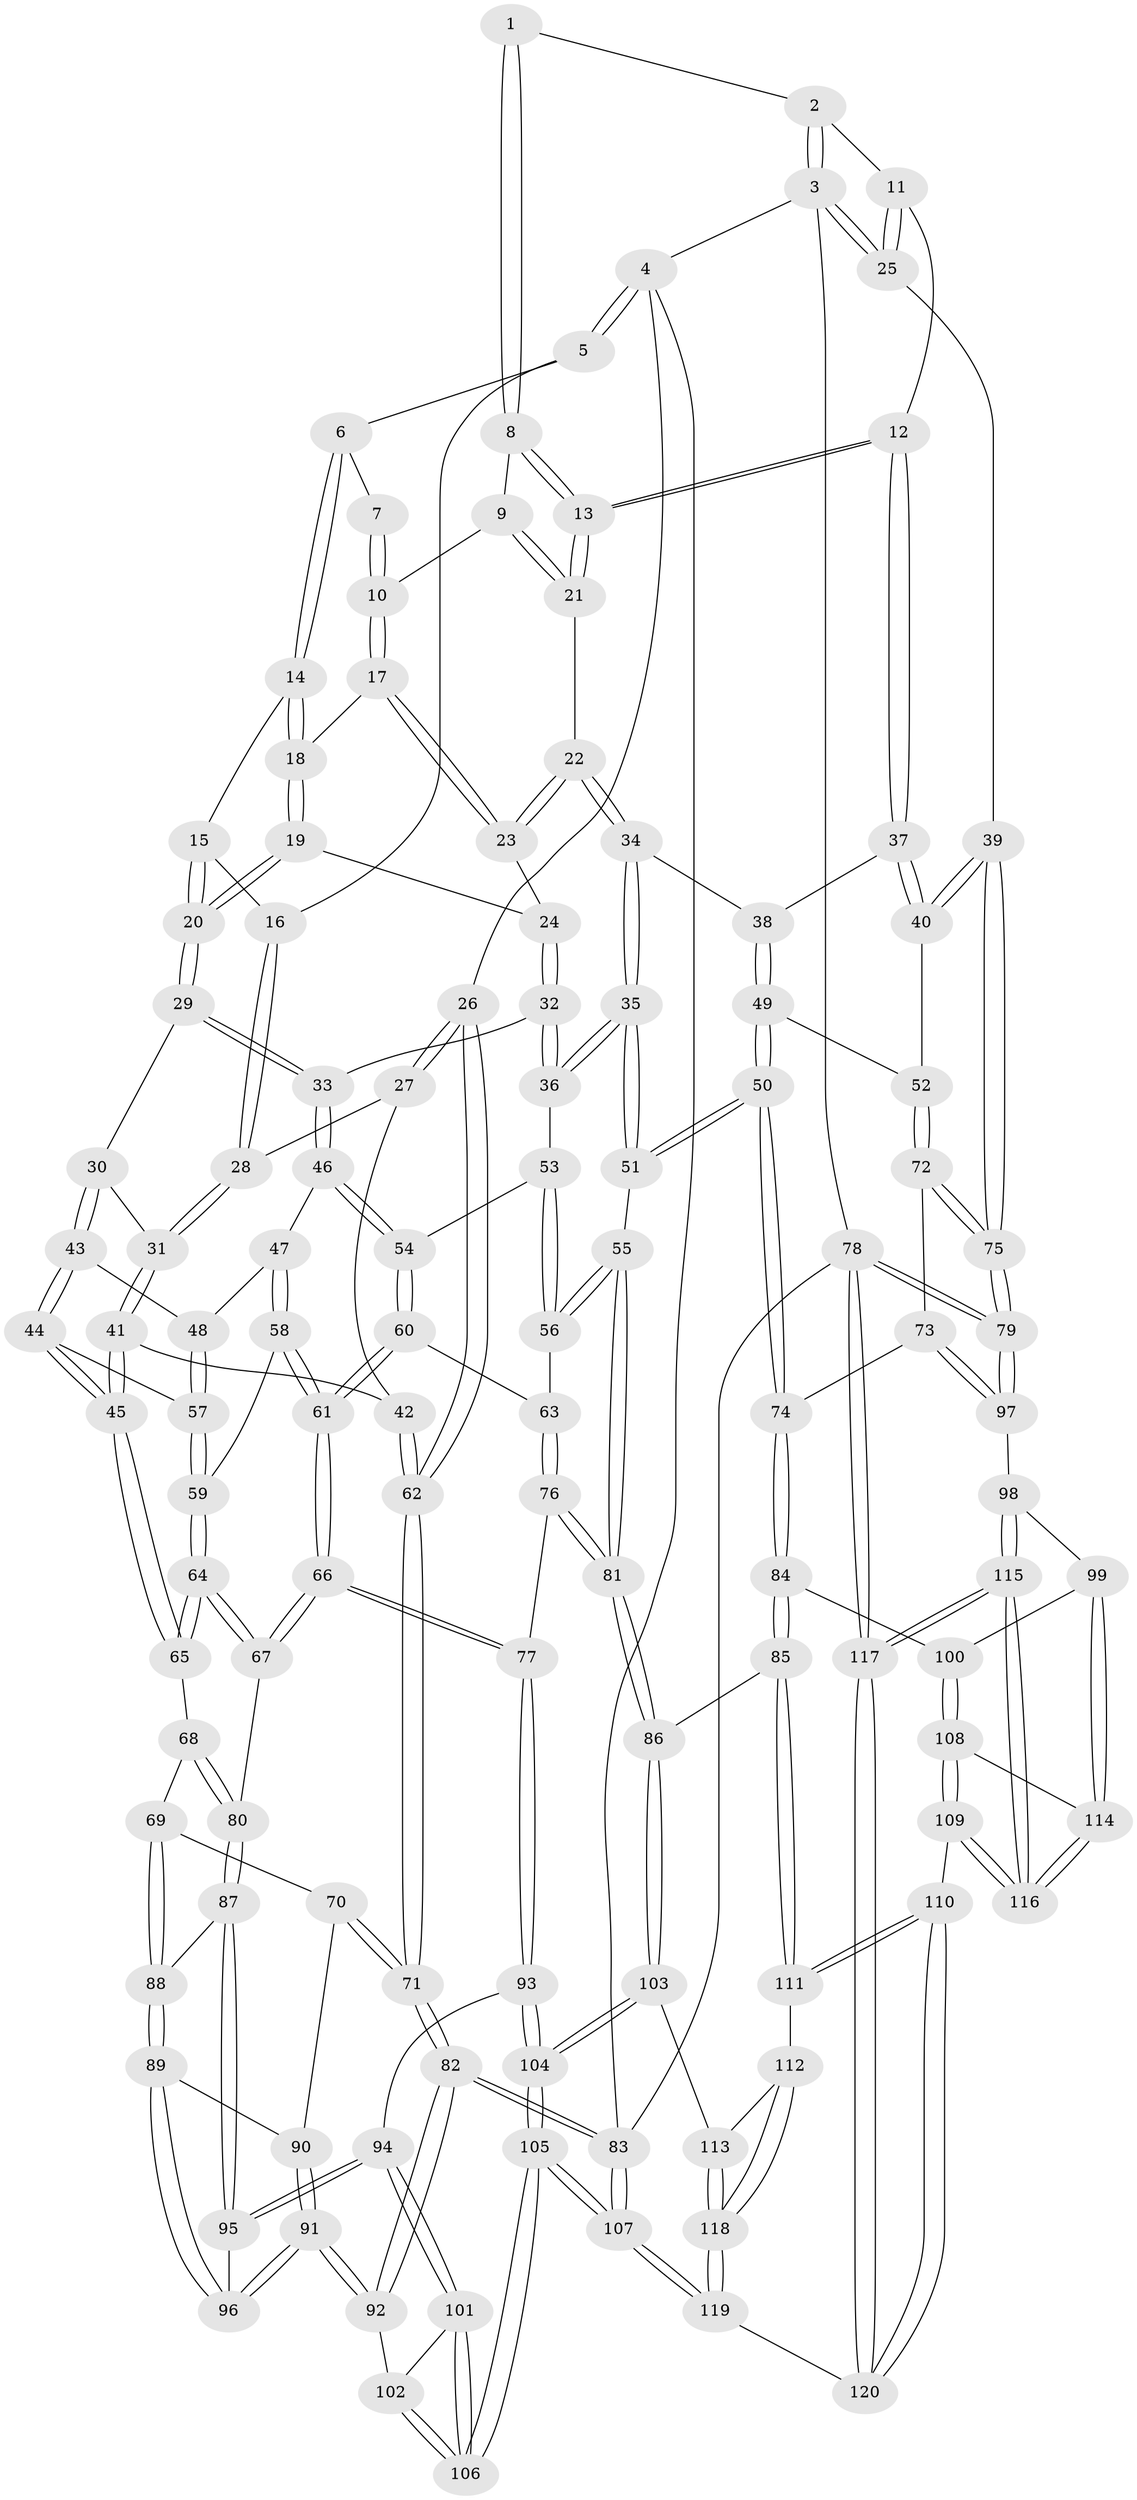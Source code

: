 // coarse degree distribution, {3: 0.19444444444444445, 4: 0.4166666666666667, 5: 0.3333333333333333, 6: 0.041666666666666664, 2: 0.013888888888888888}
// Generated by graph-tools (version 1.1) at 2025/42/03/06/25 10:42:32]
// undirected, 120 vertices, 297 edges
graph export_dot {
graph [start="1"]
  node [color=gray90,style=filled];
  1 [pos="+0.722966736893273+0"];
  2 [pos="+0.9122098820728186+0"];
  3 [pos="+1+0"];
  4 [pos="+0+0"];
  5 [pos="+0.2153810645447416+0"];
  6 [pos="+0.33065740907634245+0"];
  7 [pos="+0.6443226510753964+0"];
  8 [pos="+0.7279831132912542+0"];
  9 [pos="+0.6121840244846221+0.07985852684735409"];
  10 [pos="+0.5521090026410203+0.07554181582126201"];
  11 [pos="+0.9280872788499475+0.10060835015728915"];
  12 [pos="+0.799811811631172+0.1304839291049472"];
  13 [pos="+0.7946758978866625+0.12076252612146879"];
  14 [pos="+0.37386643536798986+0"];
  15 [pos="+0.2720974756041968+0.10550738008305588"];
  16 [pos="+0.18837926627396928+0.13755655866761077"];
  17 [pos="+0.5215910626420965+0.08816656338205078"];
  18 [pos="+0.3978975534672011+0.006814469925623038"];
  19 [pos="+0.3738668808635615+0.1538192169901286"];
  20 [pos="+0.3543563691033997+0.17808193425047386"];
  21 [pos="+0.6226977618060566+0.08983196828649524"];
  22 [pos="+0.6066836716411651+0.1983846362714576"];
  23 [pos="+0.5238670841341502+0.15571271772770112"];
  24 [pos="+0.48884914094741516+0.18757803024867722"];
  25 [pos="+1+0.13610301488542875"];
  26 [pos="+0+0.03928449897843058"];
  27 [pos="+0.05746048776762851+0.1687221369429087"];
  28 [pos="+0.17615802827439703+0.16850260872419442"];
  29 [pos="+0.3381532499334071+0.20832358605524018"];
  30 [pos="+0.30832714350766666+0.22036327411891934"];
  31 [pos="+0.20347103075676348+0.1997800690464948"];
  32 [pos="+0.4832944244165779+0.2846221036207601"];
  33 [pos="+0.41124730159218365+0.28057875448515446"];
  34 [pos="+0.6437476685667601+0.24485410321390721"];
  35 [pos="+0.5761843549881306+0.30806405697001954"];
  36 [pos="+0.4838459148571804+0.2851190611071795"];
  37 [pos="+0.7908485707308196+0.1730324931289333"];
  38 [pos="+0.6820290490309664+0.24232917134474766"];
  39 [pos="+1+0.20522229386240076"];
  40 [pos="+0.8674568009870598+0.2863884257304669"];
  41 [pos="+0.16574955415889442+0.3761568516266631"];
  42 [pos="+0.11606761144538642+0.3548238026651229"];
  43 [pos="+0.3032892334875771+0.2552549882655898"];
  44 [pos="+0.21320267053660022+0.37170680149660457"];
  45 [pos="+0.16828819119974955+0.37972138829755686"];
  46 [pos="+0.37054128942376086+0.3576510327795183"];
  47 [pos="+0.3561971048751046+0.35970619850278435"];
  48 [pos="+0.3219156657503156+0.34108663597434197"];
  49 [pos="+0.7266697596500283+0.39057185884126855"];
  50 [pos="+0.6408194077595611+0.4675261186613858"];
  51 [pos="+0.5904396875445721+0.44622757641992794"];
  52 [pos="+0.8588642811553654+0.39206977620770733"];
  53 [pos="+0.47196515097555314+0.33139569796397994"];
  54 [pos="+0.4154414133944965+0.3999208231649146"];
  55 [pos="+0.5570635617639824+0.45747336415032175"];
  56 [pos="+0.5067307355051835+0.4454782122527236"];
  57 [pos="+0.22792421566048937+0.3730220327495906"];
  58 [pos="+0.3184823529996489+0.426594987168657"];
  59 [pos="+0.31823306328468837+0.4266569301674756"];
  60 [pos="+0.4290810168401414+0.43775410829861305"];
  61 [pos="+0.38103457217347925+0.4657704394581608"];
  62 [pos="+0+0.3609223515435431"];
  63 [pos="+0.4525957510702564+0.4467056071114998"];
  64 [pos="+0.26404331630691674+0.5100053604242253"];
  65 [pos="+0.16649267170555876+0.4127332596543344"];
  66 [pos="+0.3346591137952147+0.5857574633471923"];
  67 [pos="+0.27774561993468305+0.5496625894798398"];
  68 [pos="+0.15892888788315696+0.4233544450065919"];
  69 [pos="+0.05810200873845365+0.5204895483749122"];
  70 [pos="+0.023968612268290806+0.5284513728012145"];
  71 [pos="+0+0.47244666840060734"];
  72 [pos="+0.8865517042761047+0.43799046531789204"];
  73 [pos="+0.8053570016804176+0.5568901182051157"];
  74 [pos="+0.699805127736969+0.5791849418608394"];
  75 [pos="+1+0.5060474845895055"];
  76 [pos="+0.42185431012703295+0.6390387218607296"];
  77 [pos="+0.3671062091966362+0.6358909102080875"];
  78 [pos="+1+1"];
  79 [pos="+1+0.7459679919512849"];
  80 [pos="+0.18047580981650146+0.5837718548733355"];
  81 [pos="+0.4661389666339336+0.6506491522041242"];
  82 [pos="+0+0.8804145956910765"];
  83 [pos="+0+1"];
  84 [pos="+0.6437442556313162+0.7091535091795108"];
  85 [pos="+0.6115792855411083+0.7246492727173416"];
  86 [pos="+0.5096112530262307+0.68581455799391"];
  87 [pos="+0.17835063064935952+0.5853084890231215"];
  88 [pos="+0.15629775725214587+0.5843223449158331"];
  89 [pos="+0.11278330380743753+0.6399167561150391"];
  90 [pos="+0.02607279169610891+0.5347996041583983"];
  91 [pos="+0.06432775709137385+0.717787611625263"];
  92 [pos="+0.05442104804220388+0.7408709396111429"];
  93 [pos="+0.32959515819818963+0.681356722648602"];
  94 [pos="+0.25568831892512245+0.7203455469001122"];
  95 [pos="+0.19416400588386853+0.6641061077542224"];
  96 [pos="+0.09710997776849725+0.6856118257385045"];
  97 [pos="+0.9629122216557802+0.7340881831172217"];
  98 [pos="+0.847271316670156+0.7798270940873905"];
  99 [pos="+0.8341007379867977+0.7829446294830155"];
  100 [pos="+0.6506892454917674+0.7123026387225615"];
  101 [pos="+0.2510341342689157+0.7281195310779043"];
  102 [pos="+0.08018780539418194+0.7544225024845019"];
  103 [pos="+0.3943131813949574+0.8572189246169238"];
  104 [pos="+0.3812373725143146+0.8589363806074742"];
  105 [pos="+0.23433788687847157+0.9674377126456297"];
  106 [pos="+0.22904094668555006+0.9453413123152341"];
  107 [pos="+0.16974749027475525+1"];
  108 [pos="+0.743175202509019+0.9003539181117791"];
  109 [pos="+0.719301375901518+0.9295506709942261"];
  110 [pos="+0.6238445971963764+0.9532625078871179"];
  111 [pos="+0.5865442099108359+0.8723269719933178"];
  112 [pos="+0.5587293450689254+0.8767049441820562"];
  113 [pos="+0.44178728166180403+0.8762552354487843"];
  114 [pos="+0.8078516756408444+0.8451743699550166"];
  115 [pos="+0.9260231964625264+1"];
  116 [pos="+0.8470000919707898+1"];
  117 [pos="+1+1"];
  118 [pos="+0.45140296950945197+0.9763905385131322"];
  119 [pos="+0.38832243460524557+1"];
  120 [pos="+0.58587640551254+1"];
  1 -- 2;
  1 -- 8;
  1 -- 8;
  2 -- 3;
  2 -- 3;
  2 -- 11;
  3 -- 4;
  3 -- 25;
  3 -- 25;
  3 -- 78;
  4 -- 5;
  4 -- 5;
  4 -- 26;
  4 -- 83;
  5 -- 6;
  5 -- 16;
  6 -- 7;
  6 -- 14;
  6 -- 14;
  7 -- 10;
  7 -- 10;
  8 -- 9;
  8 -- 13;
  8 -- 13;
  9 -- 10;
  9 -- 21;
  9 -- 21;
  10 -- 17;
  10 -- 17;
  11 -- 12;
  11 -- 25;
  11 -- 25;
  12 -- 13;
  12 -- 13;
  12 -- 37;
  12 -- 37;
  13 -- 21;
  13 -- 21;
  14 -- 15;
  14 -- 18;
  14 -- 18;
  15 -- 16;
  15 -- 20;
  15 -- 20;
  16 -- 28;
  16 -- 28;
  17 -- 18;
  17 -- 23;
  17 -- 23;
  18 -- 19;
  18 -- 19;
  19 -- 20;
  19 -- 20;
  19 -- 24;
  20 -- 29;
  20 -- 29;
  21 -- 22;
  22 -- 23;
  22 -- 23;
  22 -- 34;
  22 -- 34;
  23 -- 24;
  24 -- 32;
  24 -- 32;
  25 -- 39;
  26 -- 27;
  26 -- 27;
  26 -- 62;
  26 -- 62;
  27 -- 28;
  27 -- 42;
  28 -- 31;
  28 -- 31;
  29 -- 30;
  29 -- 33;
  29 -- 33;
  30 -- 31;
  30 -- 43;
  30 -- 43;
  31 -- 41;
  31 -- 41;
  32 -- 33;
  32 -- 36;
  32 -- 36;
  33 -- 46;
  33 -- 46;
  34 -- 35;
  34 -- 35;
  34 -- 38;
  35 -- 36;
  35 -- 36;
  35 -- 51;
  35 -- 51;
  36 -- 53;
  37 -- 38;
  37 -- 40;
  37 -- 40;
  38 -- 49;
  38 -- 49;
  39 -- 40;
  39 -- 40;
  39 -- 75;
  39 -- 75;
  40 -- 52;
  41 -- 42;
  41 -- 45;
  41 -- 45;
  42 -- 62;
  42 -- 62;
  43 -- 44;
  43 -- 44;
  43 -- 48;
  44 -- 45;
  44 -- 45;
  44 -- 57;
  45 -- 65;
  45 -- 65;
  46 -- 47;
  46 -- 54;
  46 -- 54;
  47 -- 48;
  47 -- 58;
  47 -- 58;
  48 -- 57;
  48 -- 57;
  49 -- 50;
  49 -- 50;
  49 -- 52;
  50 -- 51;
  50 -- 51;
  50 -- 74;
  50 -- 74;
  51 -- 55;
  52 -- 72;
  52 -- 72;
  53 -- 54;
  53 -- 56;
  53 -- 56;
  54 -- 60;
  54 -- 60;
  55 -- 56;
  55 -- 56;
  55 -- 81;
  55 -- 81;
  56 -- 63;
  57 -- 59;
  57 -- 59;
  58 -- 59;
  58 -- 61;
  58 -- 61;
  59 -- 64;
  59 -- 64;
  60 -- 61;
  60 -- 61;
  60 -- 63;
  61 -- 66;
  61 -- 66;
  62 -- 71;
  62 -- 71;
  63 -- 76;
  63 -- 76;
  64 -- 65;
  64 -- 65;
  64 -- 67;
  64 -- 67;
  65 -- 68;
  66 -- 67;
  66 -- 67;
  66 -- 77;
  66 -- 77;
  67 -- 80;
  68 -- 69;
  68 -- 80;
  68 -- 80;
  69 -- 70;
  69 -- 88;
  69 -- 88;
  70 -- 71;
  70 -- 71;
  70 -- 90;
  71 -- 82;
  71 -- 82;
  72 -- 73;
  72 -- 75;
  72 -- 75;
  73 -- 74;
  73 -- 97;
  73 -- 97;
  74 -- 84;
  74 -- 84;
  75 -- 79;
  75 -- 79;
  76 -- 77;
  76 -- 81;
  76 -- 81;
  77 -- 93;
  77 -- 93;
  78 -- 79;
  78 -- 79;
  78 -- 117;
  78 -- 117;
  78 -- 83;
  79 -- 97;
  79 -- 97;
  80 -- 87;
  80 -- 87;
  81 -- 86;
  81 -- 86;
  82 -- 83;
  82 -- 83;
  82 -- 92;
  82 -- 92;
  83 -- 107;
  83 -- 107;
  84 -- 85;
  84 -- 85;
  84 -- 100;
  85 -- 86;
  85 -- 111;
  85 -- 111;
  86 -- 103;
  86 -- 103;
  87 -- 88;
  87 -- 95;
  87 -- 95;
  88 -- 89;
  88 -- 89;
  89 -- 90;
  89 -- 96;
  89 -- 96;
  90 -- 91;
  90 -- 91;
  91 -- 92;
  91 -- 92;
  91 -- 96;
  91 -- 96;
  92 -- 102;
  93 -- 94;
  93 -- 104;
  93 -- 104;
  94 -- 95;
  94 -- 95;
  94 -- 101;
  94 -- 101;
  95 -- 96;
  97 -- 98;
  98 -- 99;
  98 -- 115;
  98 -- 115;
  99 -- 100;
  99 -- 114;
  99 -- 114;
  100 -- 108;
  100 -- 108;
  101 -- 102;
  101 -- 106;
  101 -- 106;
  102 -- 106;
  102 -- 106;
  103 -- 104;
  103 -- 104;
  103 -- 113;
  104 -- 105;
  104 -- 105;
  105 -- 106;
  105 -- 106;
  105 -- 107;
  105 -- 107;
  107 -- 119;
  107 -- 119;
  108 -- 109;
  108 -- 109;
  108 -- 114;
  109 -- 110;
  109 -- 116;
  109 -- 116;
  110 -- 111;
  110 -- 111;
  110 -- 120;
  110 -- 120;
  111 -- 112;
  112 -- 113;
  112 -- 118;
  112 -- 118;
  113 -- 118;
  113 -- 118;
  114 -- 116;
  114 -- 116;
  115 -- 116;
  115 -- 116;
  115 -- 117;
  115 -- 117;
  117 -- 120;
  117 -- 120;
  118 -- 119;
  118 -- 119;
  119 -- 120;
}
